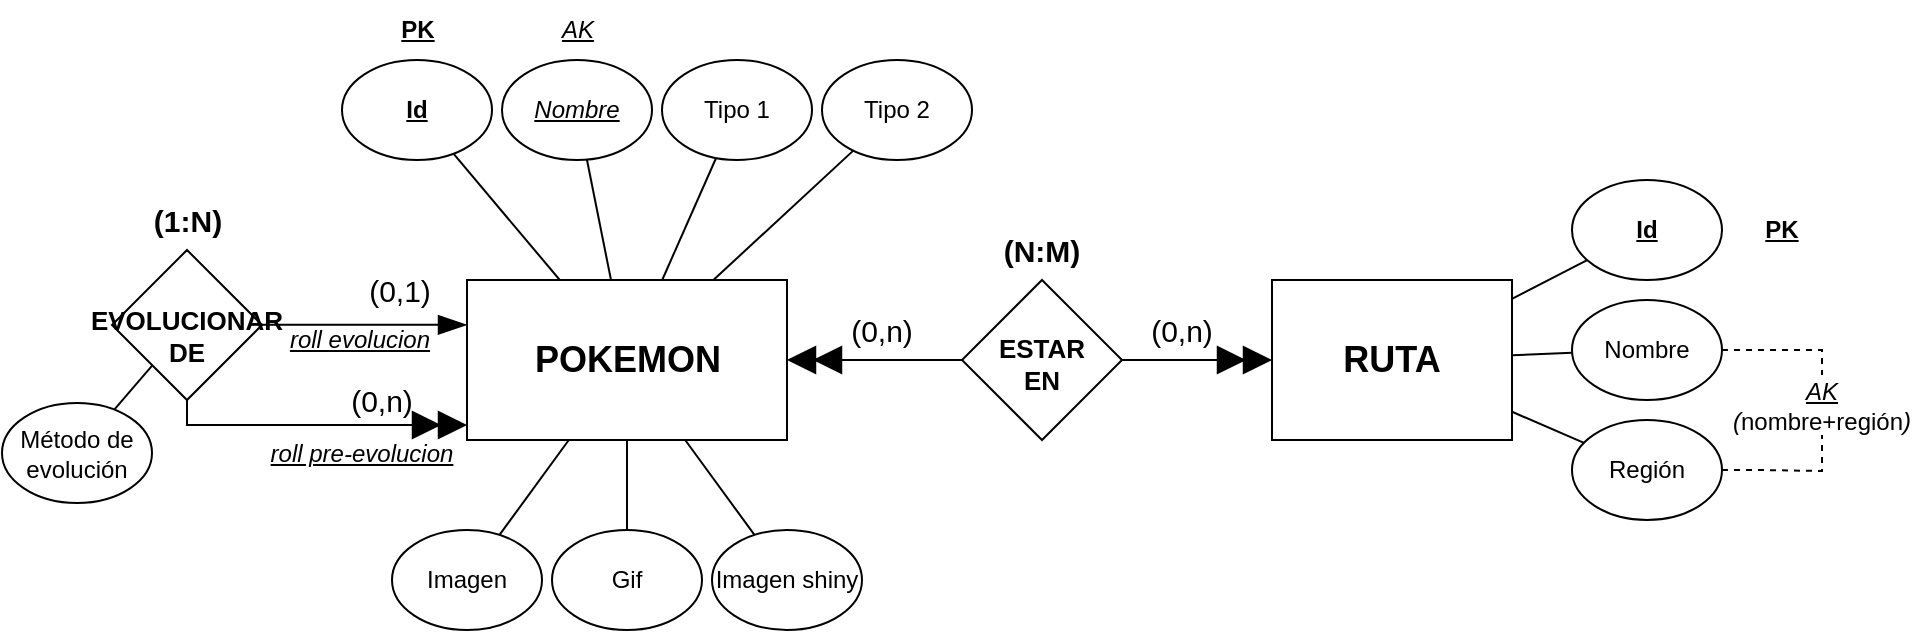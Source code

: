 <mxfile version="24.4.0" type="device">
  <diagram name="Página-1" id="0GHZ5A7Jms9QtLhdkr8U">
    <mxGraphModel dx="1061" dy="632" grid="1" gridSize="10" guides="1" tooltips="1" connect="1" arrows="1" fold="1" page="1" pageScale="1" pageWidth="1169" pageHeight="827" math="0" shadow="0">
      <root>
        <mxCell id="0" />
        <mxCell id="1" parent="0" />
        <mxCell id="Py_kUXq3wZUquthVJH_P-1" value="&lt;font style=&quot;font-size: 18px;&quot;&gt;&lt;b&gt;POKEMON&lt;/b&gt;&lt;/font&gt;" style="rounded=0;whiteSpace=wrap;html=1;" parent="1" vertex="1">
          <mxGeometry x="342.5" y="210" width="160" height="80" as="geometry" />
        </mxCell>
        <mxCell id="Py_kUXq3wZUquthVJH_P-2" value="&lt;font style=&quot;font-size: 18px;&quot;&gt;&lt;b&gt;RUTA&lt;/b&gt;&lt;/font&gt;" style="rounded=0;whiteSpace=wrap;html=1;" parent="1" vertex="1">
          <mxGeometry x="745" y="210" width="120" height="80" as="geometry" />
        </mxCell>
        <mxCell id="Py_kUXq3wZUquthVJH_P-6" style="edgeStyle=orthogonalEdgeStyle;rounded=0;orthogonalLoop=1;jettySize=auto;html=1;entryX=0;entryY=0.5;entryDx=0;entryDy=0;strokeColor=default;align=center;verticalAlign=middle;fontFamily=Helvetica;fontSize=11;fontColor=default;labelBackgroundColor=default;endArrow=doubleBlock;endFill=1;endSize=12;" parent="1" source="Py_kUXq3wZUquthVJH_P-4" target="Py_kUXq3wZUquthVJH_P-2" edge="1">
          <mxGeometry relative="1" as="geometry" />
        </mxCell>
        <mxCell id="Py_kUXq3wZUquthVJH_P-7" style="edgeStyle=orthogonalEdgeStyle;rounded=0;orthogonalLoop=1;jettySize=auto;html=1;endArrow=doubleBlock;endFill=1;endSize=12;" parent="1" source="Py_kUXq3wZUquthVJH_P-4" target="Py_kUXq3wZUquthVJH_P-1" edge="1">
          <mxGeometry relative="1" as="geometry">
            <Array as="points">
              <mxPoint x="530" y="250.5" />
              <mxPoint x="530" y="250.5" />
            </Array>
          </mxGeometry>
        </mxCell>
        <mxCell id="Py_kUXq3wZUquthVJH_P-4" value="&lt;font style=&quot;font-size: 13px;&quot;&gt;&lt;b&gt;ESTAR&lt;/b&gt;&lt;/font&gt;&lt;div style=&quot;font-size: 13px;&quot;&gt;&lt;font style=&quot;font-size: 13px;&quot;&gt;&lt;b&gt;EN&lt;/b&gt;&lt;/font&gt;&lt;/div&gt;" style="rhombus;whiteSpace=wrap;html=1;verticalAlign=middle;spacingBottom=-3;" parent="1" vertex="1">
          <mxGeometry x="590" y="210" width="80" height="80" as="geometry" />
        </mxCell>
        <mxCell id="Py_kUXq3wZUquthVJH_P-8" value="(N:M)" style="text;html=1;align=center;verticalAlign=middle;whiteSpace=wrap;rounded=0;fontStyle=1;fontSize=15;" parent="1" vertex="1">
          <mxGeometry x="600" y="180" width="60" height="30" as="geometry" />
        </mxCell>
        <mxCell id="Py_kUXq3wZUquthVJH_P-9" value="&lt;span style=&quot;font-weight: normal;&quot;&gt;(0,n)&lt;/span&gt;" style="text;html=1;align=center;verticalAlign=middle;whiteSpace=wrap;rounded=0;fontStyle=1;fontSize=15;" parent="1" vertex="1">
          <mxGeometry x="670" y="220" width="60" height="30" as="geometry" />
        </mxCell>
        <mxCell id="Py_kUXq3wZUquthVJH_P-10" value="&lt;span style=&quot;font-weight: normal;&quot;&gt;(0,n)&lt;/span&gt;" style="text;html=1;align=center;verticalAlign=middle;whiteSpace=wrap;rounded=0;fontStyle=1;fontSize=15;" parent="1" vertex="1">
          <mxGeometry x="520" y="220" width="60" height="30" as="geometry" />
        </mxCell>
        <mxCell id="Py_kUXq3wZUquthVJH_P-24" style="rounded=0;orthogonalLoop=1;jettySize=auto;html=1;endArrow=none;endFill=0;" parent="1" source="Py_kUXq3wZUquthVJH_P-11" target="Py_kUXq3wZUquthVJH_P-1" edge="1">
          <mxGeometry relative="1" as="geometry" />
        </mxCell>
        <mxCell id="Py_kUXq3wZUquthVJH_P-11" value="&lt;i&gt;&lt;u&gt;Nombre&lt;/u&gt;&lt;/i&gt;" style="ellipse;whiteSpace=wrap;html=1;" parent="1" vertex="1">
          <mxGeometry x="360" y="100" width="75" height="50" as="geometry" />
        </mxCell>
        <mxCell id="Py_kUXq3wZUquthVJH_P-23" style="rounded=0;orthogonalLoop=1;jettySize=auto;html=1;endArrow=none;endFill=0;" parent="1" source="Py_kUXq3wZUquthVJH_P-12" target="Py_kUXq3wZUquthVJH_P-1" edge="1">
          <mxGeometry relative="1" as="geometry" />
        </mxCell>
        <mxCell id="Py_kUXq3wZUquthVJH_P-12" value="&lt;b&gt;&lt;u&gt;Id&lt;/u&gt;&lt;/b&gt;" style="ellipse;whiteSpace=wrap;html=1;" parent="1" vertex="1">
          <mxGeometry x="280" y="100" width="75" height="50" as="geometry" />
        </mxCell>
        <mxCell id="Py_kUXq3wZUquthVJH_P-25" style="rounded=0;orthogonalLoop=1;jettySize=auto;html=1;endArrow=none;endFill=0;" parent="1" source="Py_kUXq3wZUquthVJH_P-13" target="Py_kUXq3wZUquthVJH_P-1" edge="1">
          <mxGeometry relative="1" as="geometry" />
        </mxCell>
        <mxCell id="Py_kUXq3wZUquthVJH_P-13" value="Imagen" style="ellipse;whiteSpace=wrap;html=1;" parent="1" vertex="1">
          <mxGeometry x="305" y="335" width="75" height="50" as="geometry" />
        </mxCell>
        <mxCell id="Py_kUXq3wZUquthVJH_P-26" style="rounded=0;orthogonalLoop=1;jettySize=auto;html=1;endArrow=none;endFill=0;" parent="1" source="Py_kUXq3wZUquthVJH_P-14" target="Py_kUXq3wZUquthVJH_P-1" edge="1">
          <mxGeometry relative="1" as="geometry" />
        </mxCell>
        <mxCell id="Py_kUXq3wZUquthVJH_P-14" value="Gif" style="ellipse;whiteSpace=wrap;html=1;" parent="1" vertex="1">
          <mxGeometry x="385" y="335" width="75" height="50" as="geometry" />
        </mxCell>
        <mxCell id="Py_kUXq3wZUquthVJH_P-27" style="rounded=0;orthogonalLoop=1;jettySize=auto;html=1;endArrow=none;endFill=0;" parent="1" source="Py_kUXq3wZUquthVJH_P-15" target="Py_kUXq3wZUquthVJH_P-1" edge="1">
          <mxGeometry relative="1" as="geometry" />
        </mxCell>
        <mxCell id="Py_kUXq3wZUquthVJH_P-15" value="Imagen shiny" style="ellipse;whiteSpace=wrap;html=1;" parent="1" vertex="1">
          <mxGeometry x="465" y="335" width="75" height="50" as="geometry" />
        </mxCell>
        <mxCell id="Py_kUXq3wZUquthVJH_P-22" style="rounded=0;orthogonalLoop=1;jettySize=auto;html=1;endArrow=none;endFill=0;" parent="1" source="Py_kUXq3wZUquthVJH_P-16" target="Py_kUXq3wZUquthVJH_P-1" edge="1">
          <mxGeometry relative="1" as="geometry" />
        </mxCell>
        <mxCell id="Py_kUXq3wZUquthVJH_P-16" value="Tipo 1" style="ellipse;whiteSpace=wrap;html=1;" parent="1" vertex="1">
          <mxGeometry x="440" y="100" width="75" height="50" as="geometry" />
        </mxCell>
        <mxCell id="Py_kUXq3wZUquthVJH_P-21" style="rounded=0;orthogonalLoop=1;jettySize=auto;html=1;endArrow=none;endFill=0;" parent="1" source="Py_kUXq3wZUquthVJH_P-18" target="Py_kUXq3wZUquthVJH_P-1" edge="1">
          <mxGeometry relative="1" as="geometry" />
        </mxCell>
        <mxCell id="Py_kUXq3wZUquthVJH_P-18" value="Tipo 2" style="ellipse;whiteSpace=wrap;html=1;" parent="1" vertex="1">
          <mxGeometry x="520" y="100" width="75" height="50" as="geometry" />
        </mxCell>
        <mxCell id="Py_kUXq3wZUquthVJH_P-20" value="Método de evolución" style="ellipse;whiteSpace=wrap;html=1;" parent="1" vertex="1">
          <mxGeometry x="110" y="271.5" width="75" height="50" as="geometry" />
        </mxCell>
        <mxCell id="Py_kUXq3wZUquthVJH_P-30" value="&lt;b&gt;&lt;u&gt;PK&lt;/u&gt;&lt;/b&gt;" style="text;html=1;align=center;verticalAlign=middle;whiteSpace=wrap;rounded=0;" parent="1" vertex="1">
          <mxGeometry x="287.5" y="70" width="60" height="30" as="geometry" />
        </mxCell>
        <mxCell id="Py_kUXq3wZUquthVJH_P-31" value="&lt;u style=&quot;&quot;&gt;&lt;i style=&quot;&quot;&gt;AK&lt;/i&gt;&lt;/u&gt;" style="text;html=1;align=center;verticalAlign=middle;whiteSpace=wrap;rounded=0;" parent="1" vertex="1">
          <mxGeometry x="367.5" y="70" width="60" height="30" as="geometry" />
        </mxCell>
        <mxCell id="Py_kUXq3wZUquthVJH_P-32" value="&lt;b&gt;&lt;u&gt;Id&lt;/u&gt;&lt;/b&gt;" style="ellipse;whiteSpace=wrap;html=1;" parent="1" vertex="1">
          <mxGeometry x="895" y="160" width="75" height="50" as="geometry" />
        </mxCell>
        <mxCell id="Py_kUXq3wZUquthVJH_P-39" style="edgeStyle=orthogonalEdgeStyle;rounded=0;orthogonalLoop=1;jettySize=auto;html=1;dashed=1;endArrow=none;endFill=0;" parent="1" source="Py_kUXq3wZUquthVJH_P-33" target="Py_kUXq3wZUquthVJH_P-38" edge="1">
          <mxGeometry relative="1" as="geometry">
            <Array as="points">
              <mxPoint x="1020" y="244.5" />
            </Array>
          </mxGeometry>
        </mxCell>
        <mxCell id="Py_kUXq3wZUquthVJH_P-33" value="Nombre" style="ellipse;whiteSpace=wrap;html=1;" parent="1" vertex="1">
          <mxGeometry x="895" y="220" width="75" height="50" as="geometry" />
        </mxCell>
        <mxCell id="Py_kUXq3wZUquthVJH_P-40" style="edgeStyle=orthogonalEdgeStyle;rounded=0;orthogonalLoop=1;jettySize=auto;html=1;entryX=0.5;entryY=1;entryDx=0;entryDy=0;dashed=1;endArrow=none;endFill=0;" parent="1" source="Py_kUXq3wZUquthVJH_P-34" target="Py_kUXq3wZUquthVJH_P-38" edge="1">
          <mxGeometry relative="1" as="geometry">
            <Array as="points">
              <mxPoint x="990" y="305.5" />
              <mxPoint x="1015" y="305.5" />
            </Array>
          </mxGeometry>
        </mxCell>
        <mxCell id="Py_kUXq3wZUquthVJH_P-34" value="Región" style="ellipse;whiteSpace=wrap;html=1;" parent="1" vertex="1">
          <mxGeometry x="895" y="280" width="75" height="50" as="geometry" />
        </mxCell>
        <mxCell id="Py_kUXq3wZUquthVJH_P-36" value="&lt;b&gt;&lt;u&gt;PK&lt;/u&gt;&lt;/b&gt;" style="text;html=1;align=center;verticalAlign=middle;whiteSpace=wrap;rounded=0;" parent="1" vertex="1">
          <mxGeometry x="970" y="170" width="60" height="30" as="geometry" />
        </mxCell>
        <mxCell id="Py_kUXq3wZUquthVJH_P-38" value="&lt;i style=&quot;&quot;&gt;&lt;u&gt;AK &lt;/u&gt;(&lt;/i&gt;nombre+región&lt;i style=&quot;&quot;&gt;)&lt;/i&gt;" style="text;html=1;align=center;verticalAlign=middle;whiteSpace=wrap;rounded=0;" parent="1" vertex="1">
          <mxGeometry x="990" y="257.5" width="60" height="30" as="geometry" />
        </mxCell>
        <mxCell id="Py_kUXq3wZUquthVJH_P-41" style="rounded=0;orthogonalLoop=1;jettySize=auto;html=1;endArrow=none;endFill=0;" parent="1" source="Py_kUXq3wZUquthVJH_P-32" target="Py_kUXq3wZUquthVJH_P-2" edge="1">
          <mxGeometry relative="1" as="geometry">
            <mxPoint x="857.26" y="107" as="sourcePoint" />
            <mxPoint x="845.26" y="170" as="targetPoint" />
          </mxGeometry>
        </mxCell>
        <mxCell id="Py_kUXq3wZUquthVJH_P-42" style="rounded=0;orthogonalLoop=1;jettySize=auto;html=1;endArrow=none;endFill=0;" parent="1" source="Py_kUXq3wZUquthVJH_P-33" target="Py_kUXq3wZUquthVJH_P-2" edge="1">
          <mxGeometry relative="1" as="geometry">
            <mxPoint x="902" y="223.06" as="sourcePoint" />
            <mxPoint x="865" y="242.06" as="targetPoint" />
          </mxGeometry>
        </mxCell>
        <mxCell id="Py_kUXq3wZUquthVJH_P-43" style="rounded=0;orthogonalLoop=1;jettySize=auto;html=1;endArrow=none;endFill=0;" parent="1" source="Py_kUXq3wZUquthVJH_P-34" target="Py_kUXq3wZUquthVJH_P-2" edge="1">
          <mxGeometry relative="1" as="geometry">
            <mxPoint x="882" y="287.21" as="sourcePoint" />
            <mxPoint x="845" y="306.21" as="targetPoint" />
          </mxGeometry>
        </mxCell>
        <mxCell id="Py_kUXq3wZUquthVJH_P-48" style="edgeStyle=orthogonalEdgeStyle;rounded=0;orthogonalLoop=1;jettySize=auto;html=1;entryX=0.005;entryY=0.343;entryDx=0;entryDy=0;entryPerimeter=0;strokeColor=default;align=center;verticalAlign=middle;fontFamily=Helvetica;fontSize=11;fontColor=default;labelBackgroundColor=default;endArrow=blockThin;endFill=1;endSize=12;" parent="1" edge="1">
          <mxGeometry relative="1" as="geometry">
            <mxPoint x="233.87" y="227.16" as="sourcePoint" />
            <mxPoint x="342.5" y="232.44" as="targetPoint" />
            <Array as="points">
              <mxPoint x="219.2" y="227.5" />
            </Array>
          </mxGeometry>
        </mxCell>
        <mxCell id="Py_kUXq3wZUquthVJH_P-49" style="edgeStyle=orthogonalEdgeStyle;rounded=0;orthogonalLoop=1;jettySize=auto;html=1;strokeColor=default;align=center;verticalAlign=middle;fontFamily=Helvetica;fontSize=11;fontColor=default;labelBackgroundColor=default;endArrow=doubleBlock;endFill=1;endSize=12;" parent="1" source="Py_kUXq3wZUquthVJH_P-46" target="Py_kUXq3wZUquthVJH_P-1" edge="1">
          <mxGeometry relative="1" as="geometry">
            <mxPoint x="342.5" y="264.636" as="targetPoint" />
            <Array as="points">
              <mxPoint x="203" y="282.5" />
            </Array>
          </mxGeometry>
        </mxCell>
        <mxCell id="Py_kUXq3wZUquthVJH_P-46" value="&lt;span style=&quot;font-size: 13px;&quot;&gt;&lt;b&gt;EVOLUCIONAR&lt;/b&gt;&lt;/span&gt;&lt;div&gt;&lt;span style=&quot;font-size: 13px;&quot;&gt;&lt;b&gt;DE&lt;/b&gt;&lt;/span&gt;&lt;/div&gt;" style="rhombus;whiteSpace=wrap;html=1;verticalAlign=middle;spacingBottom=-11;" parent="1" vertex="1">
          <mxGeometry x="165" y="195" width="75" height="75" as="geometry" />
        </mxCell>
        <mxCell id="Py_kUXq3wZUquthVJH_P-50" style="rounded=0;orthogonalLoop=1;jettySize=auto;html=1;endArrow=none;endFill=0;" parent="1" source="Py_kUXq3wZUquthVJH_P-46" target="Py_kUXq3wZUquthVJH_P-20" edge="1">
          <mxGeometry relative="1" as="geometry">
            <mxPoint x="235.5" y="306.5" as="sourcePoint" />
            <mxPoint x="287.5" y="365.5" as="targetPoint" />
          </mxGeometry>
        </mxCell>
        <mxCell id="Py_kUXq3wZUquthVJH_P-51" value="&lt;span style=&quot;font-weight: normal;&quot;&gt;(0,1)&lt;/span&gt;" style="text;html=1;align=center;verticalAlign=middle;whiteSpace=wrap;rounded=0;fontStyle=1;fontSize=15;" parent="1" vertex="1">
          <mxGeometry x="279.2" y="200" width="60" height="30" as="geometry" />
        </mxCell>
        <mxCell id="Py_kUXq3wZUquthVJH_P-52" value="&lt;u style=&quot;&quot;&gt;&lt;i style=&quot;&quot;&gt;roll evolucion&lt;/i&gt;&lt;/u&gt;" style="text;html=1;align=center;verticalAlign=middle;whiteSpace=wrap;rounded=0;" parent="1" vertex="1">
          <mxGeometry x="239.2" y="235" width="100" height="10" as="geometry" />
        </mxCell>
        <mxCell id="Py_kUXq3wZUquthVJH_P-53" value="&lt;u style=&quot;&quot;&gt;&lt;i style=&quot;&quot;&gt;roll pre-evolucion&lt;/i&gt;&lt;/u&gt;" style="text;html=1;align=center;verticalAlign=middle;whiteSpace=wrap;rounded=0;" parent="1" vertex="1">
          <mxGeometry x="240" y="281.5" width="100" height="30" as="geometry" />
        </mxCell>
        <mxCell id="Py_kUXq3wZUquthVJH_P-54" value="&lt;span style=&quot;font-weight: normal;&quot;&gt;(0,n)&lt;/span&gt;" style="text;html=1;align=center;verticalAlign=middle;whiteSpace=wrap;rounded=0;fontStyle=1;fontSize=15;" parent="1" vertex="1">
          <mxGeometry x="270" y="255" width="60" height="30" as="geometry" />
        </mxCell>
        <mxCell id="Py_kUXq3wZUquthVJH_P-56" value="(1:N)" style="text;html=1;align=center;verticalAlign=middle;whiteSpace=wrap;rounded=0;fontStyle=1;fontSize=15;" parent="1" vertex="1">
          <mxGeometry x="172.5" y="165" width="60" height="30" as="geometry" />
        </mxCell>
      </root>
    </mxGraphModel>
  </diagram>
</mxfile>
